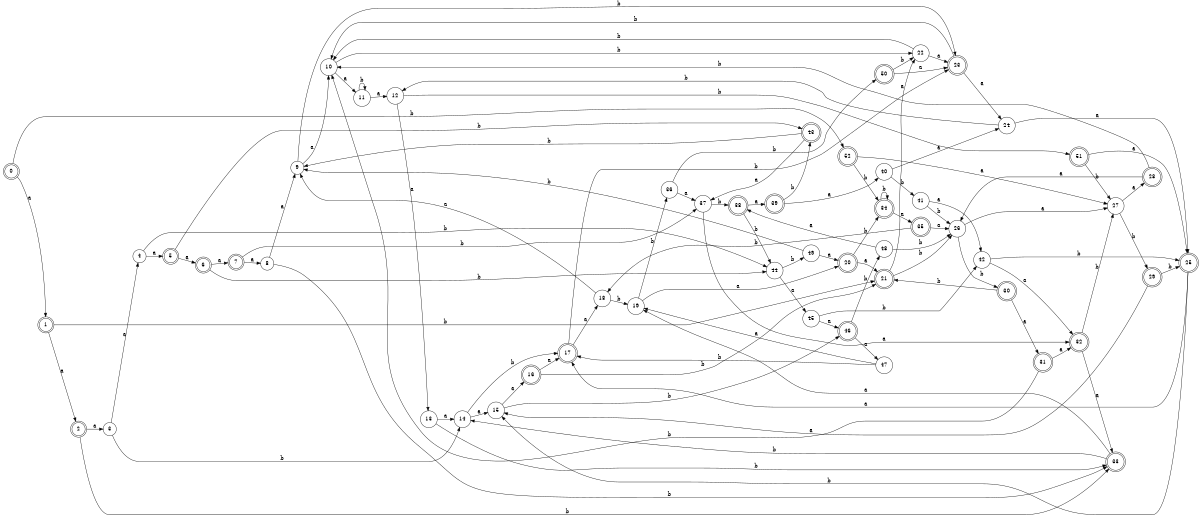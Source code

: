 digraph n43_10 {
__start0 [label="" shape="none"];

rankdir=LR;
size="8,5";

s0 [style="rounded,filled", color="black", fillcolor="white" shape="doublecircle", label="0"];
s1 [style="rounded,filled", color="black", fillcolor="white" shape="doublecircle", label="1"];
s2 [style="rounded,filled", color="black", fillcolor="white" shape="doublecircle", label="2"];
s3 [style="filled", color="black", fillcolor="white" shape="circle", label="3"];
s4 [style="filled", color="black", fillcolor="white" shape="circle", label="4"];
s5 [style="rounded,filled", color="black", fillcolor="white" shape="doublecircle", label="5"];
s6 [style="rounded,filled", color="black", fillcolor="white" shape="doublecircle", label="6"];
s7 [style="rounded,filled", color="black", fillcolor="white" shape="doublecircle", label="7"];
s8 [style="filled", color="black", fillcolor="white" shape="circle", label="8"];
s9 [style="filled", color="black", fillcolor="white" shape="circle", label="9"];
s10 [style="filled", color="black", fillcolor="white" shape="circle", label="10"];
s11 [style="filled", color="black", fillcolor="white" shape="circle", label="11"];
s12 [style="filled", color="black", fillcolor="white" shape="circle", label="12"];
s13 [style="filled", color="black", fillcolor="white" shape="circle", label="13"];
s14 [style="filled", color="black", fillcolor="white" shape="circle", label="14"];
s15 [style="filled", color="black", fillcolor="white" shape="circle", label="15"];
s16 [style="rounded,filled", color="black", fillcolor="white" shape="doublecircle", label="16"];
s17 [style="rounded,filled", color="black", fillcolor="white" shape="doublecircle", label="17"];
s18 [style="filled", color="black", fillcolor="white" shape="circle", label="18"];
s19 [style="filled", color="black", fillcolor="white" shape="circle", label="19"];
s20 [style="rounded,filled", color="black", fillcolor="white" shape="doublecircle", label="20"];
s21 [style="rounded,filled", color="black", fillcolor="white" shape="doublecircle", label="21"];
s22 [style="filled", color="black", fillcolor="white" shape="circle", label="22"];
s23 [style="rounded,filled", color="black", fillcolor="white" shape="doublecircle", label="23"];
s24 [style="filled", color="black", fillcolor="white" shape="circle", label="24"];
s25 [style="rounded,filled", color="black", fillcolor="white" shape="doublecircle", label="25"];
s26 [style="filled", color="black", fillcolor="white" shape="circle", label="26"];
s27 [style="filled", color="black", fillcolor="white" shape="circle", label="27"];
s28 [style="rounded,filled", color="black", fillcolor="white" shape="doublecircle", label="28"];
s29 [style="rounded,filled", color="black", fillcolor="white" shape="doublecircle", label="29"];
s30 [style="rounded,filled", color="black", fillcolor="white" shape="doublecircle", label="30"];
s31 [style="rounded,filled", color="black", fillcolor="white" shape="doublecircle", label="31"];
s32 [style="rounded,filled", color="black", fillcolor="white" shape="doublecircle", label="32"];
s33 [style="rounded,filled", color="black", fillcolor="white" shape="doublecircle", label="33"];
s34 [style="rounded,filled", color="black", fillcolor="white" shape="doublecircle", label="34"];
s35 [style="rounded,filled", color="black", fillcolor="white" shape="doublecircle", label="35"];
s36 [style="filled", color="black", fillcolor="white" shape="circle", label="36"];
s37 [style="filled", color="black", fillcolor="white" shape="circle", label="37"];
s38 [style="rounded,filled", color="black", fillcolor="white" shape="doublecircle", label="38"];
s39 [style="rounded,filled", color="black", fillcolor="white" shape="doublecircle", label="39"];
s40 [style="filled", color="black", fillcolor="white" shape="circle", label="40"];
s41 [style="filled", color="black", fillcolor="white" shape="circle", label="41"];
s42 [style="filled", color="black", fillcolor="white" shape="circle", label="42"];
s43 [style="rounded,filled", color="black", fillcolor="white" shape="doublecircle", label="43"];
s44 [style="filled", color="black", fillcolor="white" shape="circle", label="44"];
s45 [style="filled", color="black", fillcolor="white" shape="circle", label="45"];
s46 [style="rounded,filled", color="black", fillcolor="white" shape="doublecircle", label="46"];
s47 [style="filled", color="black", fillcolor="white" shape="circle", label="47"];
s48 [style="filled", color="black", fillcolor="white" shape="circle", label="48"];
s49 [style="filled", color="black", fillcolor="white" shape="circle", label="49"];
s50 [style="rounded,filled", color="black", fillcolor="white" shape="doublecircle", label="50"];
s51 [style="rounded,filled", color="black", fillcolor="white" shape="doublecircle", label="51"];
s52 [style="rounded,filled", color="black", fillcolor="white" shape="doublecircle", label="52"];
s0 -> s1 [label="a"];
s0 -> s52 [label="b"];
s1 -> s2 [label="a"];
s1 -> s21 [label="b"];
s2 -> s3 [label="a"];
s2 -> s33 [label="b"];
s3 -> s4 [label="a"];
s3 -> s14 [label="b"];
s4 -> s5 [label="a"];
s4 -> s44 [label="b"];
s5 -> s6 [label="a"];
s5 -> s43 [label="b"];
s6 -> s7 [label="a"];
s6 -> s44 [label="b"];
s7 -> s8 [label="a"];
s7 -> s37 [label="b"];
s8 -> s9 [label="a"];
s8 -> s33 [label="b"];
s9 -> s10 [label="a"];
s9 -> s23 [label="b"];
s10 -> s11 [label="a"];
s10 -> s22 [label="b"];
s11 -> s12 [label="a"];
s11 -> s11 [label="b"];
s12 -> s13 [label="a"];
s12 -> s51 [label="b"];
s13 -> s14 [label="a"];
s13 -> s33 [label="b"];
s14 -> s15 [label="a"];
s14 -> s17 [label="b"];
s15 -> s16 [label="a"];
s15 -> s46 [label="b"];
s16 -> s17 [label="a"];
s16 -> s21 [label="b"];
s17 -> s18 [label="a"];
s17 -> s23 [label="b"];
s18 -> s9 [label="a"];
s18 -> s19 [label="b"];
s19 -> s20 [label="a"];
s19 -> s36 [label="b"];
s20 -> s21 [label="a"];
s20 -> s34 [label="b"];
s21 -> s22 [label="a"];
s21 -> s26 [label="b"];
s22 -> s23 [label="a"];
s22 -> s10 [label="b"];
s23 -> s24 [label="a"];
s23 -> s10 [label="b"];
s24 -> s25 [label="a"];
s24 -> s12 [label="b"];
s25 -> s17 [label="a"];
s25 -> s15 [label="b"];
s26 -> s27 [label="a"];
s26 -> s30 [label="b"];
s27 -> s28 [label="a"];
s27 -> s29 [label="b"];
s28 -> s26 [label="a"];
s28 -> s10 [label="b"];
s29 -> s15 [label="a"];
s29 -> s25 [label="b"];
s30 -> s31 [label="a"];
s30 -> s21 [label="b"];
s31 -> s32 [label="a"];
s31 -> s10 [label="b"];
s32 -> s33 [label="a"];
s32 -> s27 [label="b"];
s33 -> s19 [label="a"];
s33 -> s14 [label="b"];
s34 -> s35 [label="a"];
s34 -> s34 [label="b"];
s35 -> s26 [label="a"];
s35 -> s18 [label="b"];
s36 -> s37 [label="a"];
s36 -> s50 [label="b"];
s37 -> s32 [label="a"];
s37 -> s38 [label="b"];
s38 -> s39 [label="a"];
s38 -> s44 [label="b"];
s39 -> s40 [label="a"];
s39 -> s43 [label="b"];
s40 -> s24 [label="a"];
s40 -> s41 [label="b"];
s41 -> s42 [label="a"];
s41 -> s26 [label="b"];
s42 -> s32 [label="a"];
s42 -> s25 [label="b"];
s43 -> s37 [label="a"];
s43 -> s9 [label="b"];
s44 -> s45 [label="a"];
s44 -> s49 [label="b"];
s45 -> s46 [label="a"];
s45 -> s42 [label="b"];
s46 -> s47 [label="a"];
s46 -> s48 [label="b"];
s47 -> s19 [label="a"];
s47 -> s17 [label="b"];
s48 -> s38 [label="a"];
s48 -> s26 [label="b"];
s49 -> s20 [label="a"];
s49 -> s9 [label="b"];
s50 -> s23 [label="a"];
s50 -> s22 [label="b"];
s51 -> s25 [label="a"];
s51 -> s27 [label="b"];
s52 -> s27 [label="a"];
s52 -> s34 [label="b"];

}
